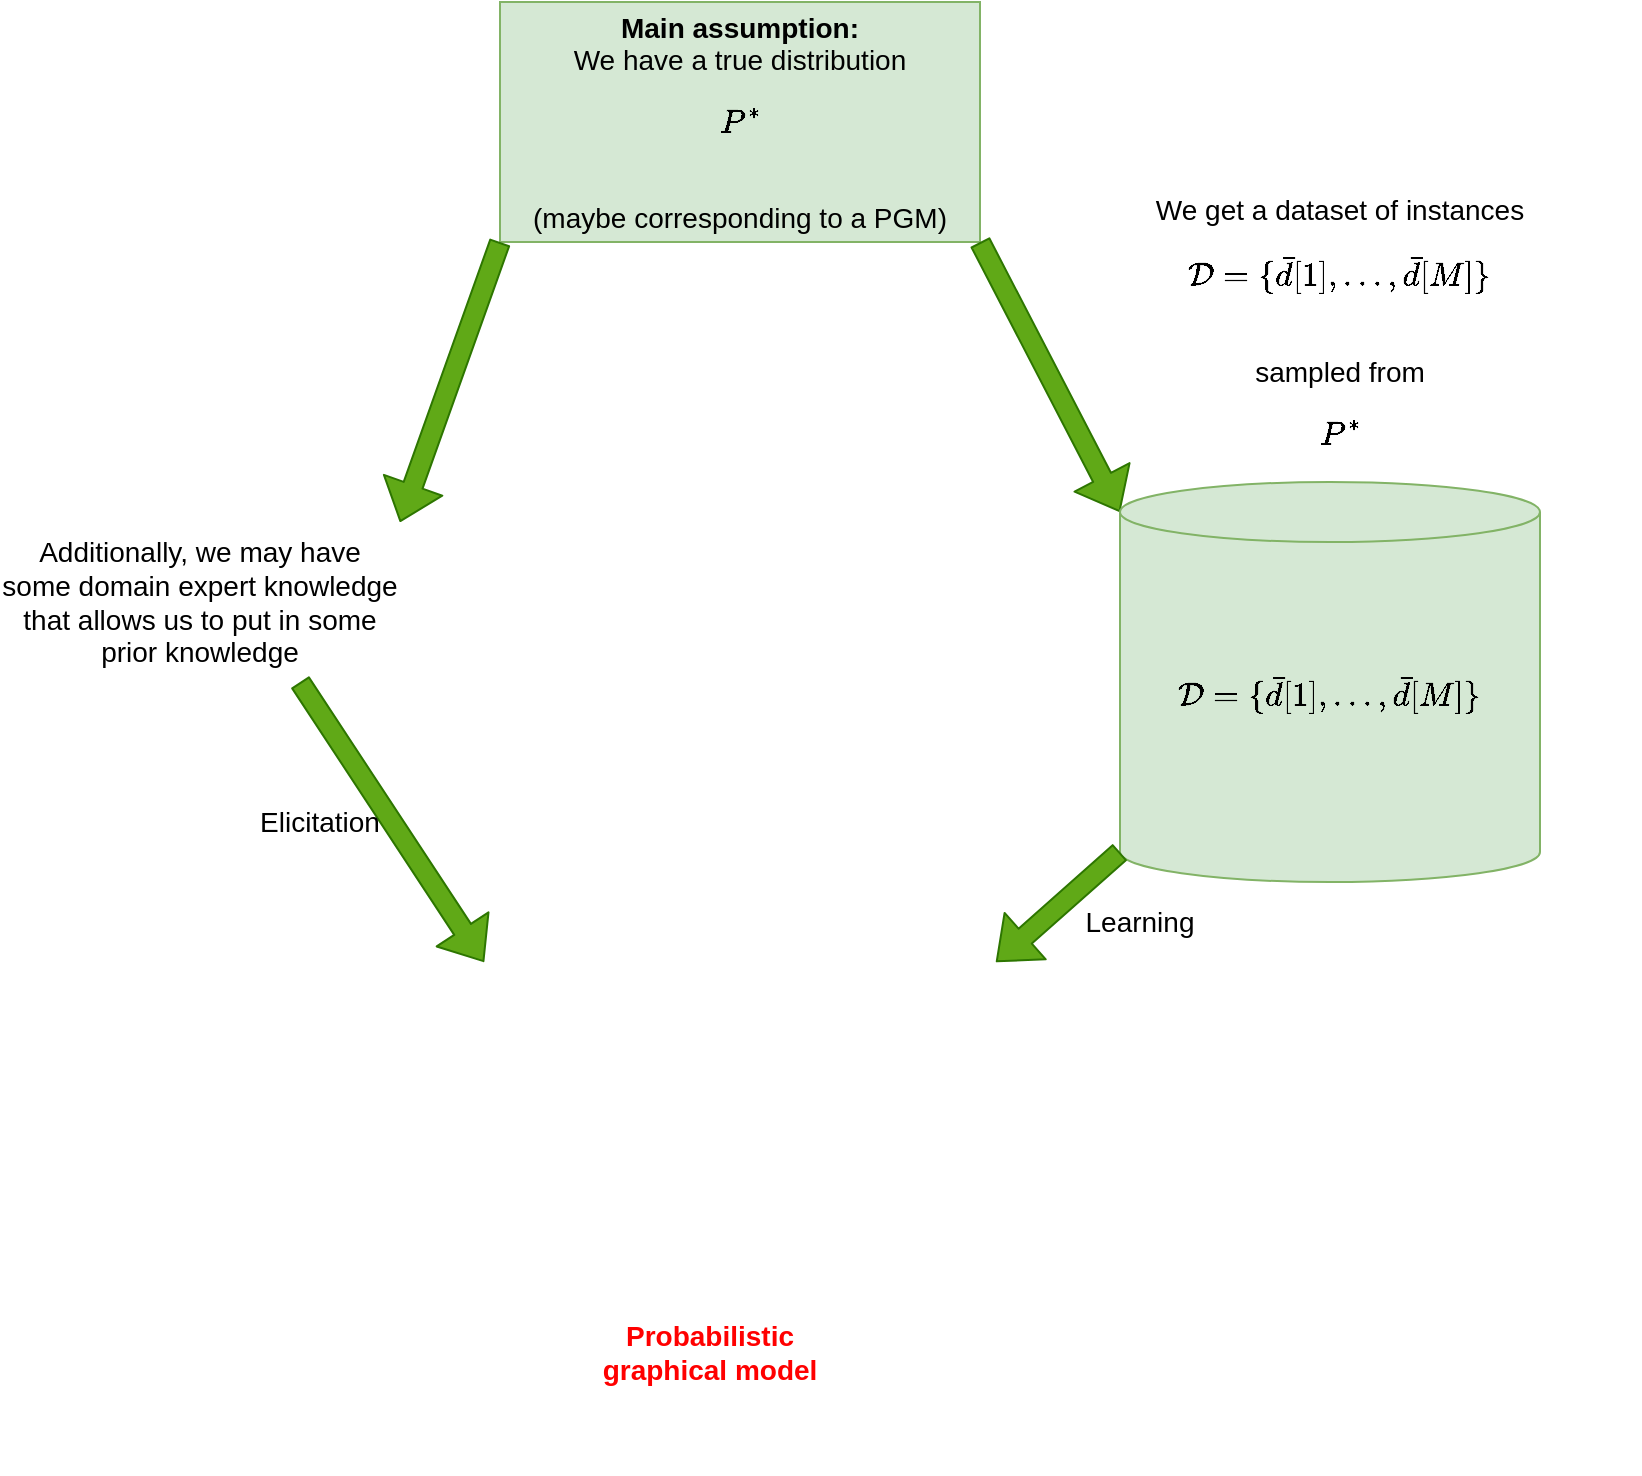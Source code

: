 <mxfile version="13.7.9" type="device"><diagram id="fTTyFxA0y_UO-p32VmLO" name="Page-1"><mxGraphModel dx="1422" dy="843" grid="1" gridSize="10" guides="1" tooltips="1" connect="1" arrows="1" fold="1" page="1" pageScale="1" pageWidth="850" pageHeight="1100" math="1" shadow="0"><root><mxCell id="0"/><mxCell id="1" parent="0"/><mxCell id="YOI1U8mgnMn6JFcB_o7l-1" value="&lt;font style=&quot;font-size: 14px&quot;&gt;&lt;b&gt;Main assumption:&lt;/b&gt;&lt;br&gt;We have a true distribution $$P^*$$&lt;br&gt;(maybe corresponding to a PGM)&lt;/font&gt;" style="rounded=0;whiteSpace=wrap;html=1;fillColor=#d5e8d4;strokeColor=#82b366;" vertex="1" parent="1"><mxGeometry x="270" y="30" width="240" height="120" as="geometry"/></mxCell><mxCell id="YOI1U8mgnMn6JFcB_o7l-2" value="" style="shape=flexArrow;endArrow=classic;html=1;fillColor=#60a917;strokeColor=#2D7600;exitX=1;exitY=1;exitDx=0;exitDy=0;entryX=0;entryY=0;entryDx=0;entryDy=15;entryPerimeter=0;" edge="1" parent="1" source="YOI1U8mgnMn6JFcB_o7l-1" target="YOI1U8mgnMn6JFcB_o7l-5"><mxGeometry width="50" height="50" relative="1" as="geometry"><mxPoint x="470" y="160" as="sourcePoint"/><mxPoint x="550" y="280" as="targetPoint"/></mxGeometry></mxCell><mxCell id="YOI1U8mgnMn6JFcB_o7l-4" value="&lt;font style=&quot;font-size: 14px&quot;&gt;We get a dataset of instances&lt;br&gt;$$\mathcal{D}=\{\bar{d}[1], \dots, \bar{d}[M]\}$$&lt;br&gt;sampled from $$P^*$$&lt;br&gt;&lt;/font&gt;" style="text;html=1;strokeColor=none;fillColor=none;align=center;verticalAlign=middle;whiteSpace=wrap;rounded=0;" vertex="1" parent="1"><mxGeometry x="540" y="140" width="300" height="130" as="geometry"/></mxCell><mxCell id="YOI1U8mgnMn6JFcB_o7l-7" value="" style="group" vertex="1" connectable="0" parent="1"><mxGeometry x="570" y="270" width="230" height="200" as="geometry"/></mxCell><mxCell id="YOI1U8mgnMn6JFcB_o7l-5" value="" style="shape=cylinder3;whiteSpace=wrap;html=1;boundedLbl=1;backgroundOutline=1;size=15;fillColor=#d5e8d4;strokeColor=#82b366;" vertex="1" parent="YOI1U8mgnMn6JFcB_o7l-7"><mxGeometry x="10" width="210" height="200" as="geometry"/></mxCell><mxCell id="YOI1U8mgnMn6JFcB_o7l-6" value="&lt;span style=&quot;font-size: 14px&quot;&gt;$$\mathcal{D}=\{\bar{d}[1], \dots, \bar{d}[M]\}$$&lt;/span&gt;" style="text;html=1;strokeColor=none;fillColor=none;align=center;verticalAlign=middle;whiteSpace=wrap;rounded=0;" vertex="1" parent="YOI1U8mgnMn6JFcB_o7l-7"><mxGeometry y="90" width="230" height="30" as="geometry"/></mxCell><mxCell id="YOI1U8mgnMn6JFcB_o7l-8" value="" style="shape=image;verticalLabelPosition=bottom;labelBackgroundColor=#ffffff;verticalAlign=top;aspect=fixed;imageAspect=0;image=https://storage.needpix.com/rsynced_images/smiley-1914523_1280.png;" vertex="1" parent="1"><mxGeometry x="74.65" y="200" width="90.7" height="90" as="geometry"/></mxCell><mxCell id="YOI1U8mgnMn6JFcB_o7l-10" value="&lt;font style=&quot;font-size: 14px&quot;&gt;Additionally, we may have some domain expert knowledge that allows us to put in some prior knowledge&lt;/font&gt;" style="text;html=1;strokeColor=none;fillColor=none;align=center;verticalAlign=middle;whiteSpace=wrap;rounded=0;" vertex="1" parent="1"><mxGeometry x="20" y="290" width="200" height="80" as="geometry"/></mxCell><mxCell id="YOI1U8mgnMn6JFcB_o7l-11" value="" style="shape=flexArrow;endArrow=classic;html=1;exitX=0;exitY=1;exitDx=0;exitDy=0;entryX=1;entryY=0;entryDx=0;entryDy=0;fillColor=#60a917;strokeColor=#2D7600;" edge="1" parent="1" source="YOI1U8mgnMn6JFcB_o7l-1" target="YOI1U8mgnMn6JFcB_o7l-10"><mxGeometry width="50" height="50" relative="1" as="geometry"><mxPoint x="280" y="230" as="sourcePoint"/><mxPoint x="330" y="180" as="targetPoint"/></mxGeometry></mxCell><mxCell id="YOI1U8mgnMn6JFcB_o7l-13" value="" style="shape=image;verticalLabelPosition=bottom;labelBackgroundColor=#ffffff;verticalAlign=top;aspect=fixed;imageAspect=0;image=https://cdn.iconscout.com/icon/premium/png-256-thumb/machine-learning-1952618-1649632.png;" vertex="1" parent="1"><mxGeometry x="262" y="510" width="256" height="256" as="geometry"/></mxCell><mxCell id="YOI1U8mgnMn6JFcB_o7l-14" value="Probabilistic graphical model" style="text;html=1;strokeColor=none;fillColor=none;align=center;verticalAlign=middle;whiteSpace=wrap;rounded=0;fontSize=14;fontStyle=1;fontColor=#FF0000;" vertex="1" parent="1"><mxGeometry x="320" y="680" width="110" height="50" as="geometry"/></mxCell><mxCell id="YOI1U8mgnMn6JFcB_o7l-15" value="" style="shape=flexArrow;endArrow=classic;html=1;exitX=0.75;exitY=1;exitDx=0;exitDy=0;entryX=0;entryY=0;entryDx=0;entryDy=0;fillColor=#60a917;strokeColor=#2D7600;" edge="1" parent="1" source="YOI1U8mgnMn6JFcB_o7l-10" target="YOI1U8mgnMn6JFcB_o7l-13"><mxGeometry width="50" height="50" relative="1" as="geometry"><mxPoint x="290" y="400" as="sourcePoint"/><mxPoint x="240" y="540" as="targetPoint"/></mxGeometry></mxCell><mxCell id="YOI1U8mgnMn6JFcB_o7l-16" value="" style="shape=flexArrow;endArrow=classic;html=1;exitX=0;exitY=1;exitDx=0;exitDy=-15;entryX=1;entryY=0;entryDx=0;entryDy=0;fillColor=#60a917;strokeColor=#2D7600;exitPerimeter=0;" edge="1" parent="1" source="YOI1U8mgnMn6JFcB_o7l-5" target="YOI1U8mgnMn6JFcB_o7l-13"><mxGeometry width="50" height="50" relative="1" as="geometry"><mxPoint x="290" y="170" as="sourcePoint"/><mxPoint x="240" y="310" as="targetPoint"/></mxGeometry></mxCell><mxCell id="YOI1U8mgnMn6JFcB_o7l-17" value="Learning" style="text;html=1;strokeColor=none;fillColor=none;align=center;verticalAlign=middle;whiteSpace=wrap;rounded=0;fontSize=14;" vertex="1" parent="1"><mxGeometry x="570" y="480" width="40" height="20" as="geometry"/></mxCell><mxCell id="YOI1U8mgnMn6JFcB_o7l-18" value="Elicitation" style="text;html=1;strokeColor=none;fillColor=none;align=center;verticalAlign=middle;whiteSpace=wrap;rounded=0;fontSize=14;" vertex="1" parent="1"><mxGeometry x="160" y="430" width="40" height="20" as="geometry"/></mxCell></root></mxGraphModel></diagram></mxfile>